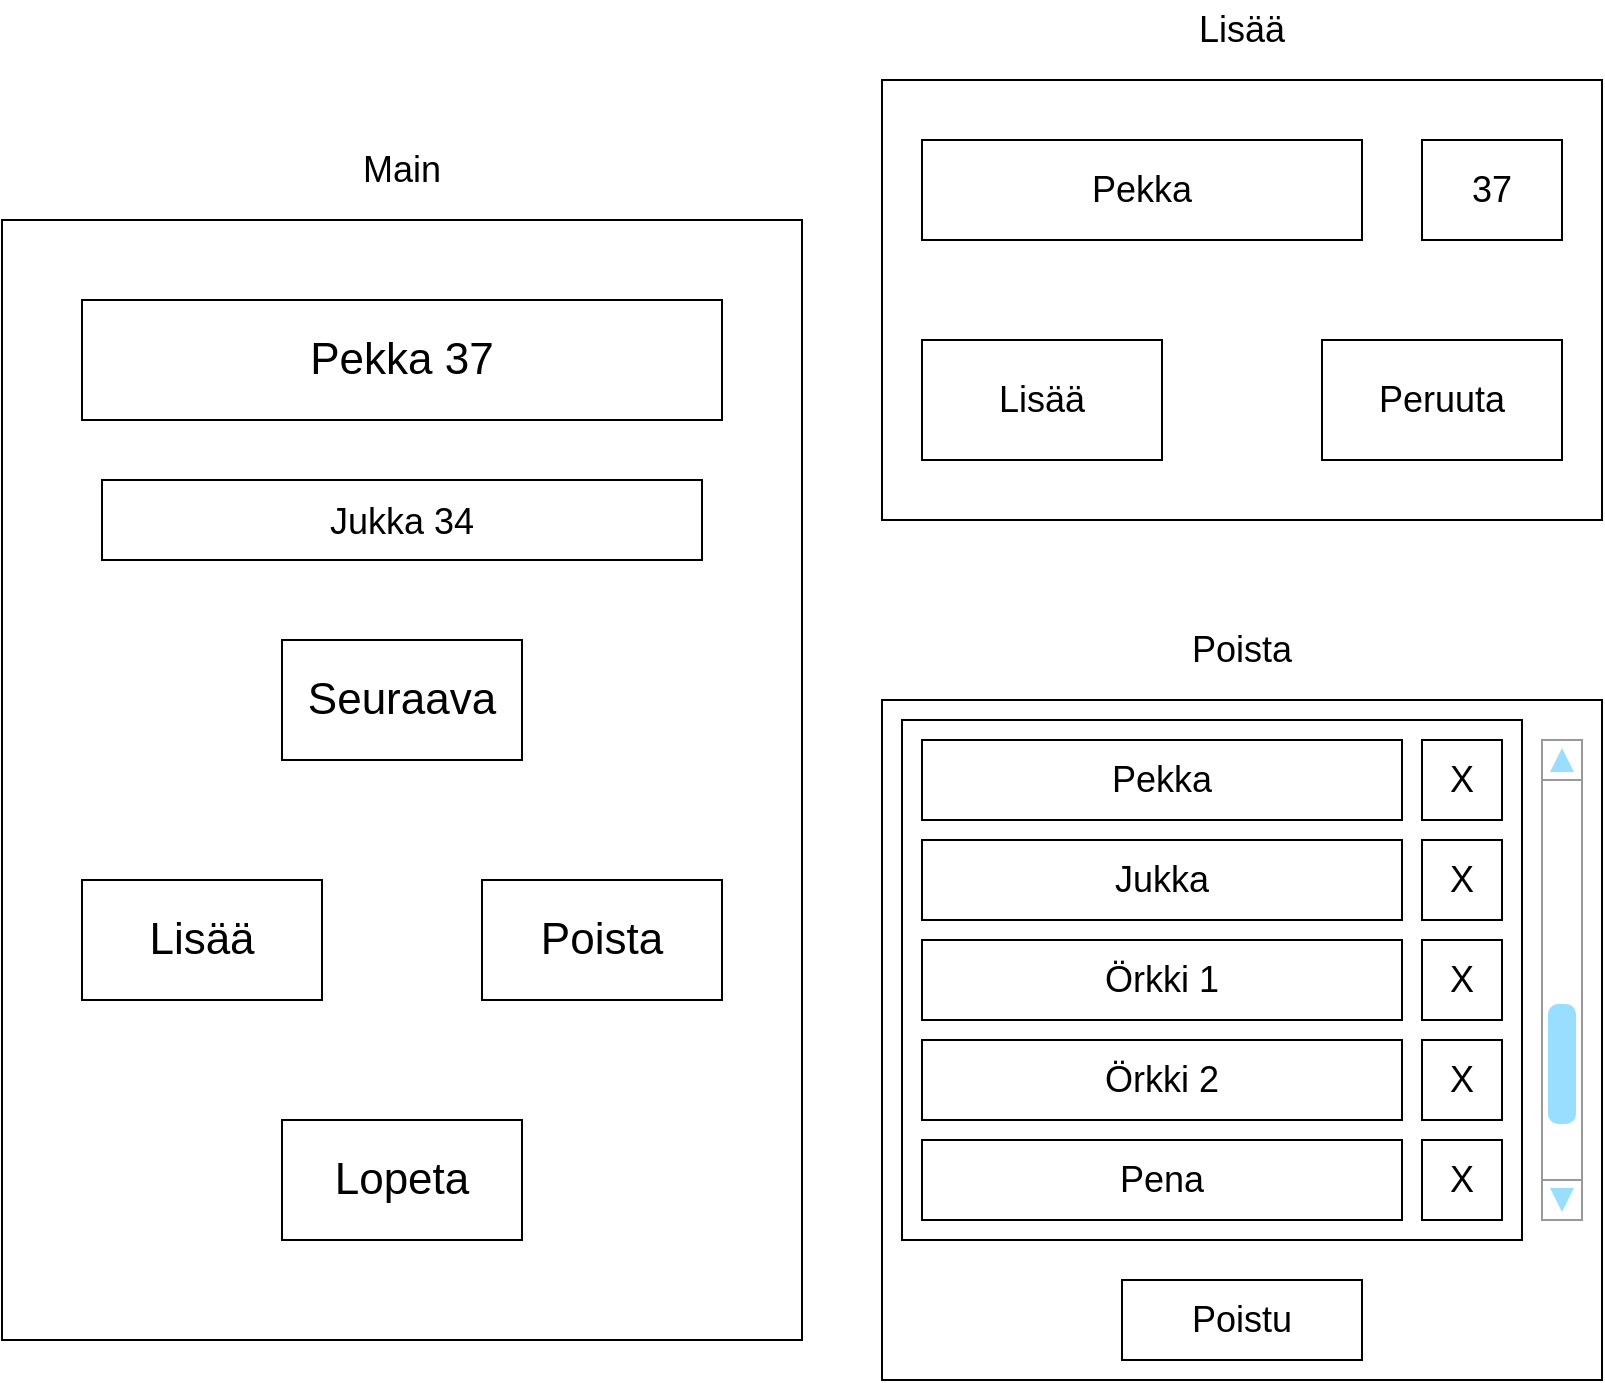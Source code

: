 <mxfile version="20.8.16" type="device"><diagram name="Page-1" id="vRphz10vzUmg6GqQ43GJ"><mxGraphModel dx="1360" dy="843" grid="1" gridSize="10" guides="1" tooltips="1" connect="1" arrows="1" fold="1" page="1" pageScale="1" pageWidth="850" pageHeight="1100" math="0" shadow="0"><root><mxCell id="0"/><mxCell id="1" parent="0"/><mxCell id="jWjRJMW9p1qALhzUJKuR-1" value="" style="rounded=0;whiteSpace=wrap;html=1;" parent="1" vertex="1"><mxGeometry y="160" width="400" height="560" as="geometry"/></mxCell><mxCell id="jWjRJMW9p1qALhzUJKuR-2" value="&lt;font style=&quot;font-size: 22px;&quot;&gt;Pekka 37&lt;/font&gt;" style="rounded=0;whiteSpace=wrap;html=1;" parent="1" vertex="1"><mxGeometry x="40" y="200" width="320" height="60" as="geometry"/></mxCell><mxCell id="jWjRJMW9p1qALhzUJKuR-3" value="&lt;font style=&quot;font-size: 18px;&quot;&gt;Jukka 34&lt;/font&gt;" style="rounded=0;whiteSpace=wrap;html=1;fontSize=22;" parent="1" vertex="1"><mxGeometry x="50" y="290" width="300" height="40" as="geometry"/></mxCell><mxCell id="jWjRJMW9p1qALhzUJKuR-4" value="Seuraava" style="rounded=0;whiteSpace=wrap;html=1;fontSize=22;" parent="1" vertex="1"><mxGeometry x="140" y="370" width="120" height="60" as="geometry"/></mxCell><mxCell id="jWjRJMW9p1qALhzUJKuR-5" value="Lisää" style="rounded=0;whiteSpace=wrap;html=1;fontSize=22;" parent="1" vertex="1"><mxGeometry x="40" y="490" width="120" height="60" as="geometry"/></mxCell><mxCell id="jWjRJMW9p1qALhzUJKuR-6" value="Poista" style="rounded=0;whiteSpace=wrap;html=1;fontSize=22;" parent="1" vertex="1"><mxGeometry x="240" y="490" width="120" height="60" as="geometry"/></mxCell><mxCell id="jWjRJMW9p1qALhzUJKuR-7" value="Lopeta" style="rounded=0;whiteSpace=wrap;html=1;fontSize=22;" parent="1" vertex="1"><mxGeometry x="140" y="610" width="120" height="60" as="geometry"/></mxCell><mxCell id="QVX2eSi7aDt9JYYgeb25-1" value="" style="rounded=0;whiteSpace=wrap;html=1;" parent="1" vertex="1"><mxGeometry x="440" y="90" width="360" height="220" as="geometry"/></mxCell><mxCell id="QVX2eSi7aDt9JYYgeb25-2" value="Pekka" style="rounded=0;whiteSpace=wrap;html=1;fontSize=18;" parent="1" vertex="1"><mxGeometry x="460" y="120" width="220" height="50" as="geometry"/></mxCell><mxCell id="QVX2eSi7aDt9JYYgeb25-3" value="37" style="rounded=0;whiteSpace=wrap;html=1;fontSize=18;" parent="1" vertex="1"><mxGeometry x="710" y="120" width="70" height="50" as="geometry"/></mxCell><mxCell id="QVX2eSi7aDt9JYYgeb25-4" value="Lisää" style="rounded=0;whiteSpace=wrap;html=1;fontSize=18;" parent="1" vertex="1"><mxGeometry x="460" y="220" width="120" height="60" as="geometry"/></mxCell><mxCell id="QVX2eSi7aDt9JYYgeb25-5" value="Peruuta" style="rounded=0;whiteSpace=wrap;html=1;fontSize=18;" parent="1" vertex="1"><mxGeometry x="660" y="220" width="120" height="60" as="geometry"/></mxCell><mxCell id="QVX2eSi7aDt9JYYgeb25-6" value="" style="rounded=0;whiteSpace=wrap;html=1;fontSize=18;" parent="1" vertex="1"><mxGeometry x="440" y="400" width="360" height="340" as="geometry"/></mxCell><mxCell id="LbzkfZk0VyFnlz3XyWL6-1" value="" style="rounded=0;whiteSpace=wrap;html=1;fontSize=18;verticalAlign=middle;" vertex="1" parent="1"><mxGeometry x="450" y="410" width="310" height="260" as="geometry"/></mxCell><mxCell id="QVX2eSi7aDt9JYYgeb25-7" value="Pekka" style="rounded=0;whiteSpace=wrap;html=1;fontSize=18;" parent="1" vertex="1"><mxGeometry x="460" y="420" width="240" height="40" as="geometry"/></mxCell><mxCell id="QVX2eSi7aDt9JYYgeb25-8" value="X" style="rounded=0;whiteSpace=wrap;html=1;fontSize=18;" parent="1" vertex="1"><mxGeometry x="710" y="420" width="40" height="40" as="geometry"/></mxCell><mxCell id="QVX2eSi7aDt9JYYgeb25-9" value="Jukka" style="rounded=0;whiteSpace=wrap;html=1;fontSize=18;" parent="1" vertex="1"><mxGeometry x="460" y="470" width="240" height="40" as="geometry"/></mxCell><mxCell id="QVX2eSi7aDt9JYYgeb25-10" value="X" style="rounded=0;whiteSpace=wrap;html=1;fontSize=18;" parent="1" vertex="1"><mxGeometry x="710" y="470" width="40" height="40" as="geometry"/></mxCell><mxCell id="QVX2eSi7aDt9JYYgeb25-11" value="Örkki 1" style="rounded=0;whiteSpace=wrap;html=1;fontSize=18;" parent="1" vertex="1"><mxGeometry x="460" y="520" width="240" height="40" as="geometry"/></mxCell><mxCell id="QVX2eSi7aDt9JYYgeb25-12" value="X" style="rounded=0;whiteSpace=wrap;html=1;fontSize=18;" parent="1" vertex="1"><mxGeometry x="710" y="520" width="40" height="40" as="geometry"/></mxCell><mxCell id="QVX2eSi7aDt9JYYgeb25-13" value="Örkki 2" style="rounded=0;whiteSpace=wrap;html=1;fontSize=18;" parent="1" vertex="1"><mxGeometry x="460" y="570" width="240" height="40" as="geometry"/></mxCell><mxCell id="QVX2eSi7aDt9JYYgeb25-14" value="X" style="rounded=0;whiteSpace=wrap;html=1;fontSize=18;" parent="1" vertex="1"><mxGeometry x="710" y="570" width="40" height="40" as="geometry"/></mxCell><mxCell id="QVX2eSi7aDt9JYYgeb25-15" value="Pena" style="rounded=0;whiteSpace=wrap;html=1;fontSize=18;" parent="1" vertex="1"><mxGeometry x="460" y="620" width="240" height="40" as="geometry"/></mxCell><mxCell id="QVX2eSi7aDt9JYYgeb25-16" value="X" style="rounded=0;whiteSpace=wrap;html=1;fontSize=18;" parent="1" vertex="1"><mxGeometry x="710" y="620" width="40" height="40" as="geometry"/></mxCell><mxCell id="QVX2eSi7aDt9JYYgeb25-17" value="" style="verticalLabelPosition=bottom;shadow=0;dashed=0;align=center;html=1;verticalAlign=top;strokeWidth=1;shape=mxgraph.mockup.navigation.scrollBar;strokeColor=#999999;barPos=20;fillColor2=#99ddff;strokeColor2=none;direction=north;fontSize=18;" parent="1" vertex="1"><mxGeometry x="770" y="420" width="20" height="240" as="geometry"/></mxCell><mxCell id="QVX2eSi7aDt9JYYgeb25-18" value="Poistu" style="rounded=0;whiteSpace=wrap;html=1;fontSize=18;" parent="1" vertex="1"><mxGeometry x="560" y="690" width="120" height="40" as="geometry"/></mxCell><mxCell id="LbzkfZk0VyFnlz3XyWL6-3" value="Main" style="text;html=1;strokeColor=none;fillColor=none;align=center;verticalAlign=middle;whiteSpace=wrap;rounded=0;fontSize=18;" vertex="1" parent="1"><mxGeometry x="170" y="120" width="60" height="30" as="geometry"/></mxCell><mxCell id="LbzkfZk0VyFnlz3XyWL6-4" value="Lisää" style="text;html=1;strokeColor=none;fillColor=none;align=center;verticalAlign=middle;whiteSpace=wrap;rounded=0;fontSize=18;" vertex="1" parent="1"><mxGeometry x="590" y="50" width="60" height="30" as="geometry"/></mxCell><mxCell id="LbzkfZk0VyFnlz3XyWL6-5" value="Poista" style="text;html=1;strokeColor=none;fillColor=none;align=center;verticalAlign=middle;whiteSpace=wrap;rounded=0;fontSize=18;" vertex="1" parent="1"><mxGeometry x="590" y="360" width="60" height="30" as="geometry"/></mxCell></root></mxGraphModel></diagram></mxfile>
